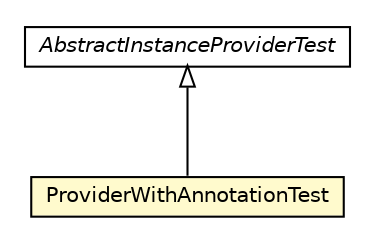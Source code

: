 #!/usr/local/bin/dot
#
# Class diagram 
# Generated by UMLGraph version R5_6_6-8-g8d7759 (http://www.umlgraph.org/)
#

digraph G {
	edge [fontname="Helvetica",fontsize=10,labelfontname="Helvetica",labelfontsize=10];
	node [fontname="Helvetica",fontsize=10,shape=plaintext];
	nodesep=0.25;
	ranksep=0.5;
	// org.dayatang.ioc.spring.factory.ProviderWithAnnotationTest
	c38129 [label=<<table title="org.dayatang.ioc.spring.factory.ProviderWithAnnotationTest" border="0" cellborder="1" cellspacing="0" cellpadding="2" port="p" bgcolor="lemonChiffon" href="./ProviderWithAnnotationTest.html">
		<tr><td><table border="0" cellspacing="0" cellpadding="1">
<tr><td align="center" balign="center"> ProviderWithAnnotationTest </td></tr>
		</table></td></tr>
		</table>>, URL="./ProviderWithAnnotationTest.html", fontname="Helvetica", fontcolor="black", fontsize=10.0];
	//org.dayatang.ioc.spring.factory.ProviderWithAnnotationTest extends org.dayatang.ioc.test.AbstractInstanceProviderTest
	c38235:p -> c38129:p [dir=back,arrowtail=empty];
	// org.dayatang.ioc.test.AbstractInstanceProviderTest
	c38235 [label=<<table title="org.dayatang.ioc.test.AbstractInstanceProviderTest" border="0" cellborder="1" cellspacing="0" cellpadding="2" port="p">
		<tr><td><table border="0" cellspacing="0" cellpadding="1">
<tr><td align="center" balign="center"><font face="Helvetica-Oblique"> AbstractInstanceProviderTest </font></td></tr>
		</table></td></tr>
		</table>>, URL="null", fontname="Helvetica", fontcolor="black", fontsize=10.0];
}

